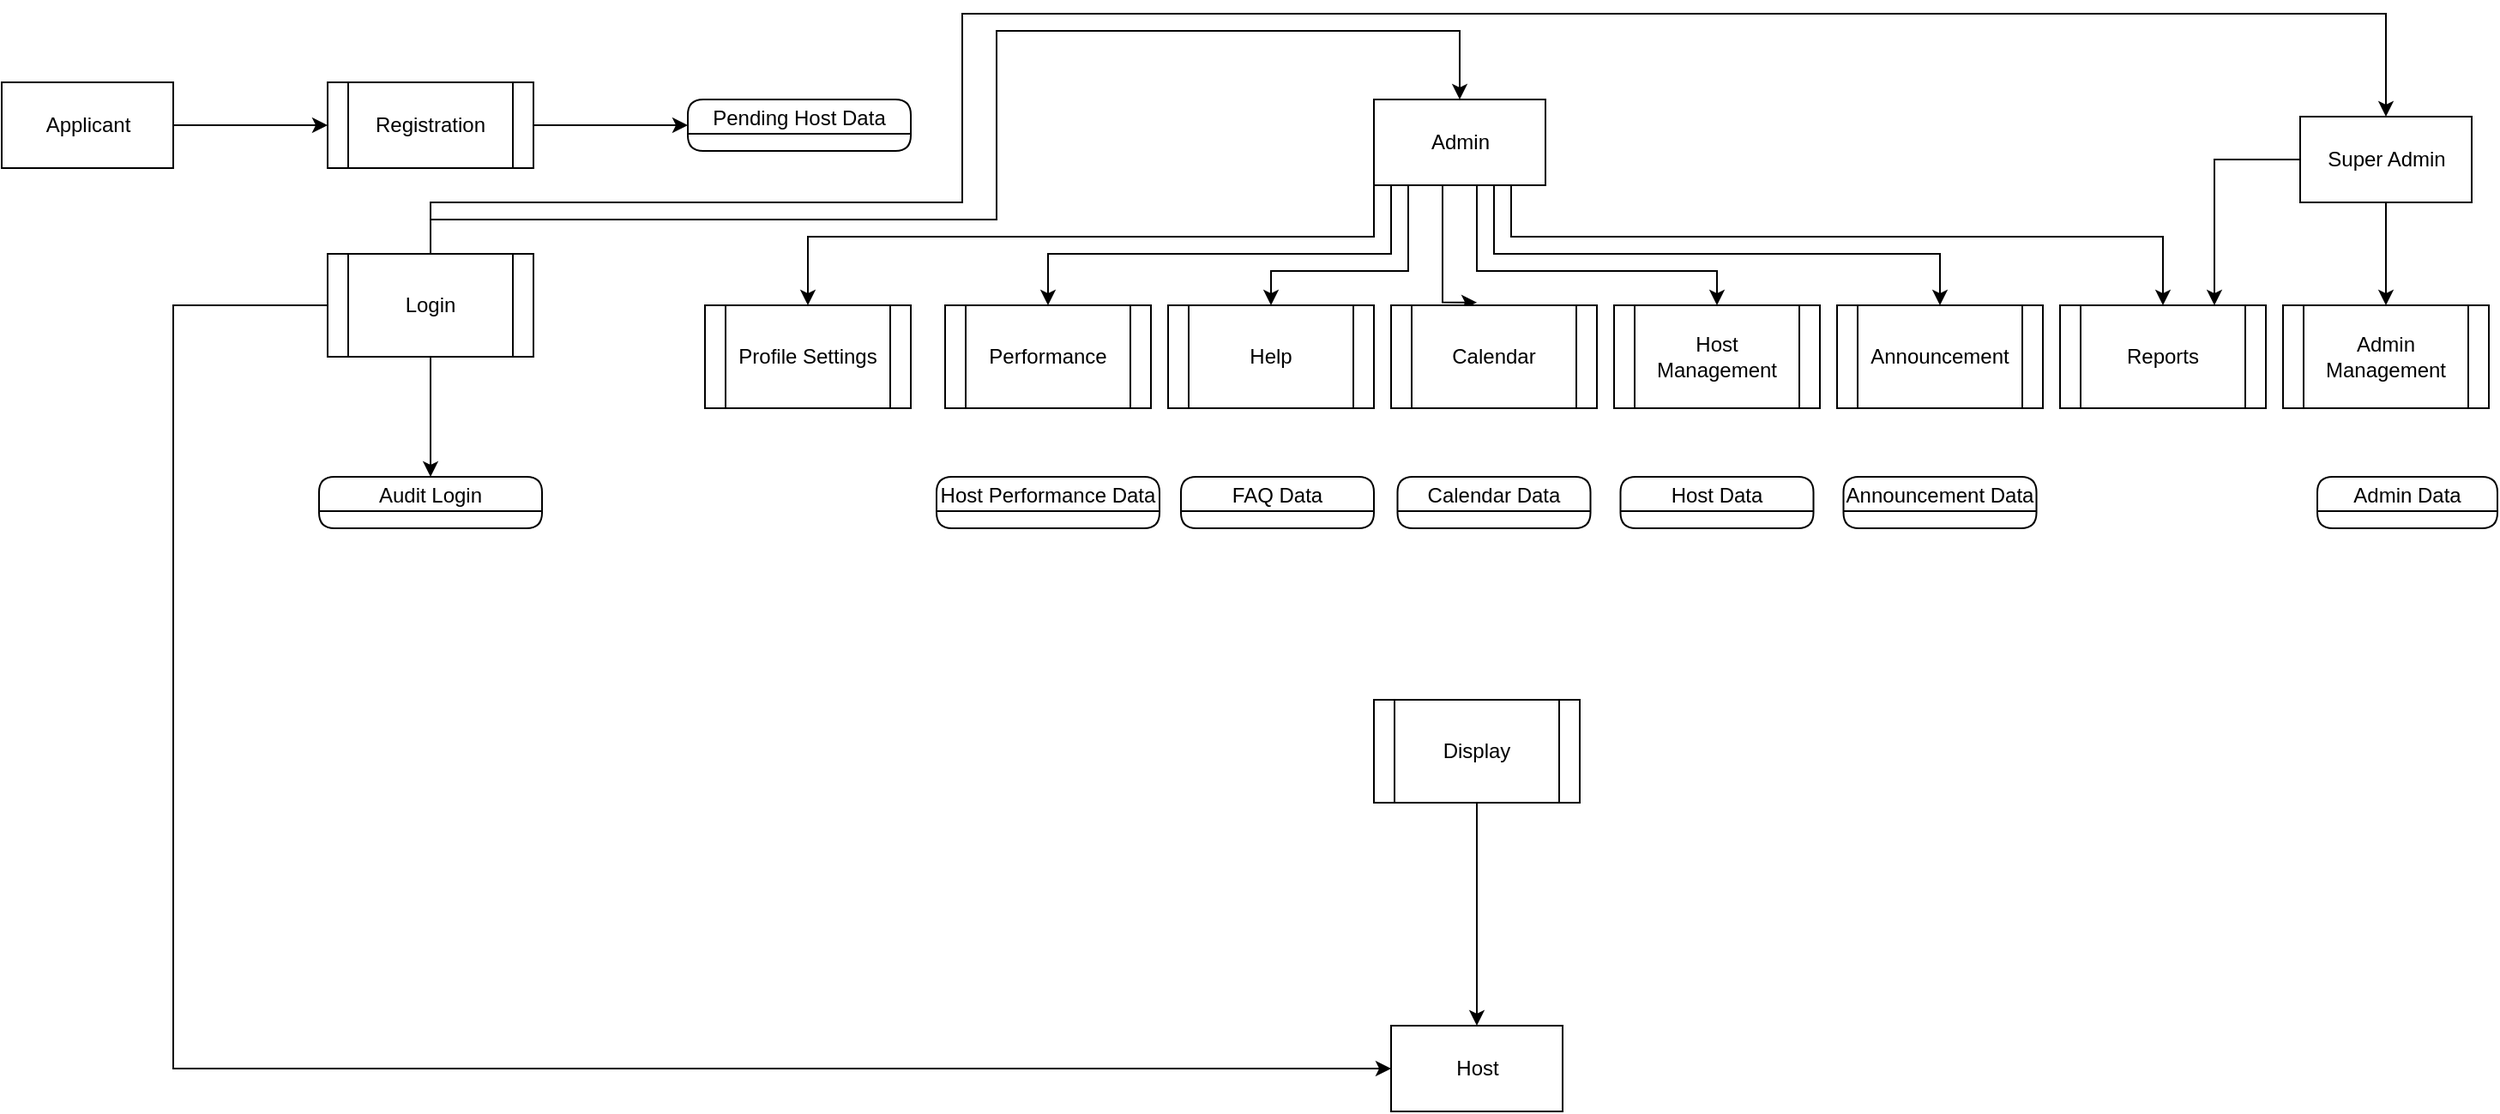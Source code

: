 <mxfile version="20.4.1" type="github">
  <diagram id="y0n-7LMCv3FKrw9qtX-e" name="Page-1">
    <mxGraphModel dx="769" dy="412" grid="1" gridSize="10" guides="1" tooltips="1" connect="1" arrows="1" fold="1" page="1" pageScale="1" pageWidth="1700" pageHeight="1100" math="0" shadow="0">
      <root>
        <mxCell id="0" />
        <mxCell id="1" parent="0" />
        <mxCell id="8VUWCOIowGorcXHwF0OQ-40" style="edgeStyle=orthogonalEdgeStyle;rounded=0;orthogonalLoop=1;jettySize=auto;html=1;entryX=0.5;entryY=0;entryDx=0;entryDy=0;" edge="1" parent="1" source="8VUWCOIowGorcXHwF0OQ-2" target="8VUWCOIowGorcXHwF0OQ-12">
          <mxGeometry relative="1" as="geometry" />
        </mxCell>
        <mxCell id="8VUWCOIowGorcXHwF0OQ-2" value="Display" style="shape=process;whiteSpace=wrap;html=1;backgroundOutline=1;" vertex="1" parent="1">
          <mxGeometry x="840" y="440" width="120" height="60" as="geometry" />
        </mxCell>
        <mxCell id="8VUWCOIowGorcXHwF0OQ-33" style="edgeStyle=orthogonalEdgeStyle;rounded=0;orthogonalLoop=1;jettySize=auto;html=1;entryX=0;entryY=0.5;entryDx=0;entryDy=0;" edge="1" parent="1" source="8VUWCOIowGorcXHwF0OQ-3" target="8VUWCOIowGorcXHwF0OQ-32">
          <mxGeometry relative="1" as="geometry" />
        </mxCell>
        <mxCell id="8VUWCOIowGorcXHwF0OQ-3" value="Registration" style="shape=process;whiteSpace=wrap;html=1;backgroundOutline=1;" vertex="1" parent="1">
          <mxGeometry x="230" y="80" width="120" height="50" as="geometry" />
        </mxCell>
        <mxCell id="8VUWCOIowGorcXHwF0OQ-16" style="edgeStyle=orthogonalEdgeStyle;rounded=0;orthogonalLoop=1;jettySize=auto;html=1;" edge="1" parent="1" source="8VUWCOIowGorcXHwF0OQ-4" target="8VUWCOIowGorcXHwF0OQ-12">
          <mxGeometry relative="1" as="geometry">
            <Array as="points">
              <mxPoint x="140" y="210" />
              <mxPoint x="140" y="655" />
            </Array>
          </mxGeometry>
        </mxCell>
        <mxCell id="8VUWCOIowGorcXHwF0OQ-18" style="edgeStyle=orthogonalEdgeStyle;rounded=0;orthogonalLoop=1;jettySize=auto;html=1;entryX=0.5;entryY=0;entryDx=0;entryDy=0;" edge="1" parent="1" source="8VUWCOIowGorcXHwF0OQ-4" target="8VUWCOIowGorcXHwF0OQ-13">
          <mxGeometry relative="1" as="geometry" />
        </mxCell>
        <mxCell id="8VUWCOIowGorcXHwF0OQ-19" style="edgeStyle=orthogonalEdgeStyle;rounded=0;orthogonalLoop=1;jettySize=auto;html=1;entryX=0.5;entryY=0;entryDx=0;entryDy=0;" edge="1" parent="1" source="8VUWCOIowGorcXHwF0OQ-4" target="8VUWCOIowGorcXHwF0OQ-10">
          <mxGeometry relative="1" as="geometry">
            <Array as="points">
              <mxPoint x="290" y="160" />
              <mxPoint x="620" y="160" />
              <mxPoint x="620" y="50" />
              <mxPoint x="890" y="50" />
            </Array>
          </mxGeometry>
        </mxCell>
        <mxCell id="8VUWCOIowGorcXHwF0OQ-21" style="edgeStyle=orthogonalEdgeStyle;rounded=0;orthogonalLoop=1;jettySize=auto;html=1;entryX=0.5;entryY=0;entryDx=0;entryDy=0;" edge="1" parent="1" source="8VUWCOIowGorcXHwF0OQ-4" target="8VUWCOIowGorcXHwF0OQ-11">
          <mxGeometry relative="1" as="geometry">
            <Array as="points">
              <mxPoint x="290" y="150" />
              <mxPoint x="600" y="150" />
              <mxPoint x="600" y="40" />
              <mxPoint x="1430" y="40" />
            </Array>
          </mxGeometry>
        </mxCell>
        <mxCell id="8VUWCOIowGorcXHwF0OQ-4" value="Login " style="shape=process;whiteSpace=wrap;html=1;backgroundOutline=1;" vertex="1" parent="1">
          <mxGeometry x="230" y="180" width="120" height="60" as="geometry" />
        </mxCell>
        <mxCell id="8VUWCOIowGorcXHwF0OQ-5" value="Host Performance Data" style="swimlane;fontStyle=0;childLayout=stackLayout;horizontal=1;startSize=20;fillColor=#ffffff;horizontalStack=0;resizeParent=1;resizeParentMax=0;resizeLast=0;collapsible=0;marginBottom=0;swimlaneFillColor=#ffffff;rounded=1;" vertex="1" parent="1">
          <mxGeometry x="585" y="310" width="130" height="30" as="geometry" />
        </mxCell>
        <mxCell id="8VUWCOIowGorcXHwF0OQ-8" style="edgeStyle=orthogonalEdgeStyle;rounded=0;orthogonalLoop=1;jettySize=auto;html=1;entryX=0;entryY=0.5;entryDx=0;entryDy=0;" edge="1" parent="1" source="8VUWCOIowGorcXHwF0OQ-7" target="8VUWCOIowGorcXHwF0OQ-3">
          <mxGeometry relative="1" as="geometry" />
        </mxCell>
        <mxCell id="8VUWCOIowGorcXHwF0OQ-7" value="Applicant" style="html=1;dashed=0;whitespace=wrap;rounded=0;" vertex="1" parent="1">
          <mxGeometry x="40" y="80" width="100" height="50" as="geometry" />
        </mxCell>
        <mxCell id="8VUWCOIowGorcXHwF0OQ-41" style="edgeStyle=orthogonalEdgeStyle;rounded=0;orthogonalLoop=1;jettySize=auto;html=1;" edge="1" parent="1" source="8VUWCOIowGorcXHwF0OQ-10" target="8VUWCOIowGorcXHwF0OQ-22">
          <mxGeometry relative="1" as="geometry">
            <Array as="points">
              <mxPoint x="840" y="170" />
              <mxPoint x="510" y="170" />
            </Array>
          </mxGeometry>
        </mxCell>
        <mxCell id="8VUWCOIowGorcXHwF0OQ-42" style="edgeStyle=orthogonalEdgeStyle;rounded=0;orthogonalLoop=1;jettySize=auto;html=1;" edge="1" parent="1" source="8VUWCOIowGorcXHwF0OQ-10" target="8VUWCOIowGorcXHwF0OQ-23">
          <mxGeometry relative="1" as="geometry">
            <Array as="points">
              <mxPoint x="850" y="180" />
              <mxPoint x="650" y="180" />
            </Array>
          </mxGeometry>
        </mxCell>
        <mxCell id="8VUWCOIowGorcXHwF0OQ-43" style="edgeStyle=orthogonalEdgeStyle;rounded=0;orthogonalLoop=1;jettySize=auto;html=1;" edge="1" parent="1" source="8VUWCOIowGorcXHwF0OQ-10" target="8VUWCOIowGorcXHwF0OQ-24">
          <mxGeometry relative="1" as="geometry">
            <Array as="points">
              <mxPoint x="860" y="190" />
              <mxPoint x="780" y="190" />
            </Array>
          </mxGeometry>
        </mxCell>
        <mxCell id="8VUWCOIowGorcXHwF0OQ-44" style="edgeStyle=orthogonalEdgeStyle;rounded=0;orthogonalLoop=1;jettySize=auto;html=1;entryX=0.417;entryY=-0.028;entryDx=0;entryDy=0;entryPerimeter=0;" edge="1" parent="1" source="8VUWCOIowGorcXHwF0OQ-10" target="8VUWCOIowGorcXHwF0OQ-25">
          <mxGeometry relative="1" as="geometry">
            <Array as="points">
              <mxPoint x="880" y="208" />
            </Array>
          </mxGeometry>
        </mxCell>
        <mxCell id="8VUWCOIowGorcXHwF0OQ-45" style="edgeStyle=orthogonalEdgeStyle;rounded=0;orthogonalLoop=1;jettySize=auto;html=1;entryX=0.5;entryY=0;entryDx=0;entryDy=0;" edge="1" parent="1" source="8VUWCOIowGorcXHwF0OQ-10" target="8VUWCOIowGorcXHwF0OQ-26">
          <mxGeometry relative="1" as="geometry">
            <Array as="points">
              <mxPoint x="900" y="190" />
              <mxPoint x="1040" y="190" />
            </Array>
          </mxGeometry>
        </mxCell>
        <mxCell id="8VUWCOIowGorcXHwF0OQ-46" style="edgeStyle=orthogonalEdgeStyle;rounded=0;orthogonalLoop=1;jettySize=auto;html=1;" edge="1" parent="1" source="8VUWCOIowGorcXHwF0OQ-10" target="8VUWCOIowGorcXHwF0OQ-27">
          <mxGeometry relative="1" as="geometry">
            <Array as="points">
              <mxPoint x="910" y="180" />
              <mxPoint x="1170" y="180" />
            </Array>
          </mxGeometry>
        </mxCell>
        <mxCell id="8VUWCOIowGorcXHwF0OQ-47" style="edgeStyle=orthogonalEdgeStyle;rounded=0;orthogonalLoop=1;jettySize=auto;html=1;" edge="1" parent="1" source="8VUWCOIowGorcXHwF0OQ-10" target="8VUWCOIowGorcXHwF0OQ-28">
          <mxGeometry relative="1" as="geometry">
            <Array as="points">
              <mxPoint x="920" y="170" />
              <mxPoint x="1300" y="170" />
            </Array>
          </mxGeometry>
        </mxCell>
        <mxCell id="8VUWCOIowGorcXHwF0OQ-10" value="Admin" style="html=1;dashed=0;whitespace=wrap;rounded=0;" vertex="1" parent="1">
          <mxGeometry x="840" y="90" width="100" height="50" as="geometry" />
        </mxCell>
        <mxCell id="8VUWCOIowGorcXHwF0OQ-49" style="edgeStyle=orthogonalEdgeStyle;rounded=0;orthogonalLoop=1;jettySize=auto;html=1;entryX=0.5;entryY=0;entryDx=0;entryDy=0;" edge="1" parent="1" source="8VUWCOIowGorcXHwF0OQ-11" target="8VUWCOIowGorcXHwF0OQ-31">
          <mxGeometry relative="1" as="geometry">
            <mxPoint x="1430" y="200" as="targetPoint" />
          </mxGeometry>
        </mxCell>
        <mxCell id="8VUWCOIowGorcXHwF0OQ-50" style="edgeStyle=orthogonalEdgeStyle;rounded=0;orthogonalLoop=1;jettySize=auto;html=1;entryX=0.75;entryY=0;entryDx=0;entryDy=0;" edge="1" parent="1" source="8VUWCOIowGorcXHwF0OQ-11" target="8VUWCOIowGorcXHwF0OQ-28">
          <mxGeometry relative="1" as="geometry" />
        </mxCell>
        <mxCell id="8VUWCOIowGorcXHwF0OQ-11" value="Super Admin" style="html=1;dashed=0;whitespace=wrap;rounded=0;" vertex="1" parent="1">
          <mxGeometry x="1380" y="100" width="100" height="50" as="geometry" />
        </mxCell>
        <mxCell id="8VUWCOIowGorcXHwF0OQ-12" value="Host" style="html=1;dashed=0;whitespace=wrap;rounded=0;" vertex="1" parent="1">
          <mxGeometry x="850" y="630" width="100" height="50" as="geometry" />
        </mxCell>
        <mxCell id="8VUWCOIowGorcXHwF0OQ-13" value="Audit Login" style="swimlane;fontStyle=0;childLayout=stackLayout;horizontal=1;startSize=20;fillColor=#ffffff;horizontalStack=0;resizeParent=1;resizeParentMax=0;resizeLast=0;collapsible=0;marginBottom=0;swimlaneFillColor=#ffffff;rounded=1;" vertex="1" parent="1">
          <mxGeometry x="225" y="310" width="130" height="30" as="geometry" />
        </mxCell>
        <mxCell id="8VUWCOIowGorcXHwF0OQ-22" value="Profile Settings" style="shape=process;whiteSpace=wrap;html=1;backgroundOutline=1;" vertex="1" parent="1">
          <mxGeometry x="450" y="210" width="120" height="60" as="geometry" />
        </mxCell>
        <mxCell id="8VUWCOIowGorcXHwF0OQ-23" value="Performance" style="shape=process;whiteSpace=wrap;html=1;backgroundOutline=1;" vertex="1" parent="1">
          <mxGeometry x="590" y="210" width="120" height="60" as="geometry" />
        </mxCell>
        <mxCell id="8VUWCOIowGorcXHwF0OQ-24" value="Help" style="shape=process;whiteSpace=wrap;html=1;backgroundOutline=1;" vertex="1" parent="1">
          <mxGeometry x="720" y="210" width="120" height="60" as="geometry" />
        </mxCell>
        <mxCell id="8VUWCOIowGorcXHwF0OQ-25" value="Calendar" style="shape=process;whiteSpace=wrap;html=1;backgroundOutline=1;" vertex="1" parent="1">
          <mxGeometry x="850" y="210" width="120" height="60" as="geometry" />
        </mxCell>
        <mxCell id="8VUWCOIowGorcXHwF0OQ-26" value="Host Management" style="shape=process;whiteSpace=wrap;html=1;backgroundOutline=1;" vertex="1" parent="1">
          <mxGeometry x="980" y="210" width="120" height="60" as="geometry" />
        </mxCell>
        <mxCell id="8VUWCOIowGorcXHwF0OQ-27" value="Announcement" style="shape=process;whiteSpace=wrap;html=1;backgroundOutline=1;" vertex="1" parent="1">
          <mxGeometry x="1110" y="210" width="120" height="60" as="geometry" />
        </mxCell>
        <mxCell id="8VUWCOIowGorcXHwF0OQ-28" value="Reports" style="shape=process;whiteSpace=wrap;html=1;backgroundOutline=1;" vertex="1" parent="1">
          <mxGeometry x="1240" y="210" width="120" height="60" as="geometry" />
        </mxCell>
        <mxCell id="8VUWCOIowGorcXHwF0OQ-31" value="Admin Management" style="shape=process;whiteSpace=wrap;html=1;backgroundOutline=1;" vertex="1" parent="1">
          <mxGeometry x="1370" y="210" width="120" height="60" as="geometry" />
        </mxCell>
        <mxCell id="8VUWCOIowGorcXHwF0OQ-32" value="Pending Host Data" style="swimlane;fontStyle=0;childLayout=stackLayout;horizontal=1;startSize=20;fillColor=#ffffff;horizontalStack=0;resizeParent=1;resizeParentMax=0;resizeLast=0;collapsible=0;marginBottom=0;swimlaneFillColor=#ffffff;rounded=1;" vertex="1" parent="1">
          <mxGeometry x="440" y="90" width="130" height="30" as="geometry" />
        </mxCell>
        <mxCell id="8VUWCOIowGorcXHwF0OQ-35" value="Admin Data" style="swimlane;fontStyle=0;childLayout=stackLayout;horizontal=1;startSize=20;fillColor=#ffffff;horizontalStack=0;resizeParent=1;resizeParentMax=0;resizeLast=0;collapsible=0;marginBottom=0;swimlaneFillColor=#ffffff;rounded=1;" vertex="1" parent="1">
          <mxGeometry x="1390" y="310" width="105" height="30" as="geometry" />
        </mxCell>
        <mxCell id="8VUWCOIowGorcXHwF0OQ-36" value="Announcement Data" style="swimlane;fontStyle=0;childLayout=stackLayout;horizontal=1;startSize=20;fillColor=#ffffff;horizontalStack=0;resizeParent=1;resizeParentMax=0;resizeLast=0;collapsible=0;marginBottom=0;swimlaneFillColor=#ffffff;rounded=1;" vertex="1" parent="1">
          <mxGeometry x="1113.75" y="310" width="112.5" height="30" as="geometry" />
        </mxCell>
        <mxCell id="8VUWCOIowGorcXHwF0OQ-37" value="Host Data" style="swimlane;fontStyle=0;childLayout=stackLayout;horizontal=1;startSize=20;fillColor=#ffffff;horizontalStack=0;resizeParent=1;resizeParentMax=0;resizeLast=0;collapsible=0;marginBottom=0;swimlaneFillColor=#ffffff;rounded=1;" vertex="1" parent="1">
          <mxGeometry x="983.75" y="310" width="112.5" height="30" as="geometry" />
        </mxCell>
        <mxCell id="8VUWCOIowGorcXHwF0OQ-38" value="FAQ Data" style="swimlane;fontStyle=0;childLayout=stackLayout;horizontal=1;startSize=20;fillColor=#ffffff;horizontalStack=0;resizeParent=1;resizeParentMax=0;resizeLast=0;collapsible=0;marginBottom=0;swimlaneFillColor=#ffffff;rounded=1;" vertex="1" parent="1">
          <mxGeometry x="727.5" y="310" width="112.5" height="30" as="geometry" />
        </mxCell>
        <mxCell id="8VUWCOIowGorcXHwF0OQ-39" value="Calendar Data" style="swimlane;fontStyle=0;childLayout=stackLayout;horizontal=1;startSize=20;fillColor=#ffffff;horizontalStack=0;resizeParent=1;resizeParentMax=0;resizeLast=0;collapsible=0;marginBottom=0;swimlaneFillColor=#ffffff;rounded=1;" vertex="1" parent="1">
          <mxGeometry x="853.75" y="310" width="112.5" height="30" as="geometry" />
        </mxCell>
      </root>
    </mxGraphModel>
  </diagram>
</mxfile>
